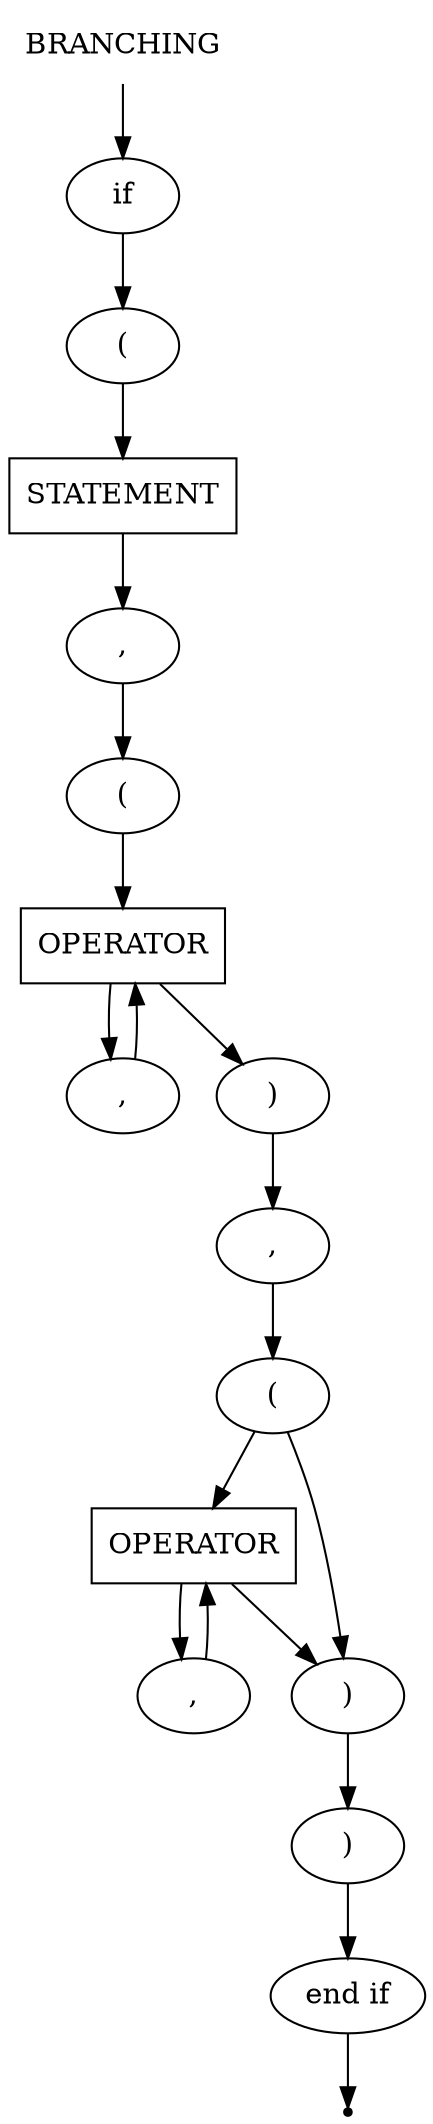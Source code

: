digraph BRANCHING{
    start [label=BRANCHING shape=plaintext]
    if [label=if shape=oval]
    statement [label=STATEMENT shape=box]
    oper_true [label=OPERATOR shape=box]
    oper_else [label=OPERATOR shape=box]
    open [label="(" shape=oval]
    open_1 [label="(" shape=oval]
    open_2 [label="(" shape=oval]
    comma_true_1 [label="," shape=oval]
    comma_true_2 [label="," shape=oval]
    comma_else_1 [label="," shape=oval]
    comma_else_2 [label="," shape=oval]
    close [label=")" shape=oval]
    close_1 [label=")" shape=oval]
    close_2 [label=")" shape=oval]
    end_if [label="end if" shape=oval]
    end [label="" shape=point]

    start -> if
    if -> open
    open -> statement
    statement -> comma_true_1
    comma_true_1 -> open_1
    open_1 -> oper_true
    oper_true -> comma_true_2
    comma_true_2 -> oper_true
    oper_true -> close_1
    close_1 -> comma_else_1
    comma_else_1 -> open_2
    open_2 -> oper_else
    open_2 -> close_2
    oper_else -> comma_else_2
    comma_else_2 -> oper_else
    oper_else -> close_2
    close_2 -> close
    close -> end_if
    end_if -> end
}